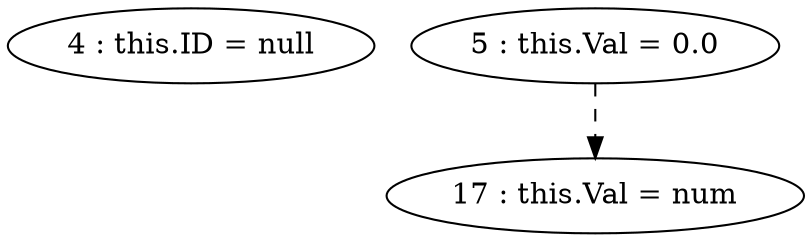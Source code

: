 digraph G {
"4 : this.ID = null"
"5 : this.Val = 0.0"
"5 : this.Val = 0.0" -> "17 : this.Val = num" [style=dashed]
"17 : this.Val = num"
}